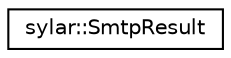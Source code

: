 digraph "类继承关系图"
{
 // LATEX_PDF_SIZE
  edge [fontname="Helvetica",fontsize="10",labelfontname="Helvetica",labelfontsize="10"];
  node [fontname="Helvetica",fontsize="10",shape=record];
  rankdir="LR";
  Node0 [label="sylar::SmtpResult",height=0.2,width=0.4,color="black", fillcolor="white", style="filled",URL="$structsylar_1_1SmtpResult.html",tooltip=" "];
}
